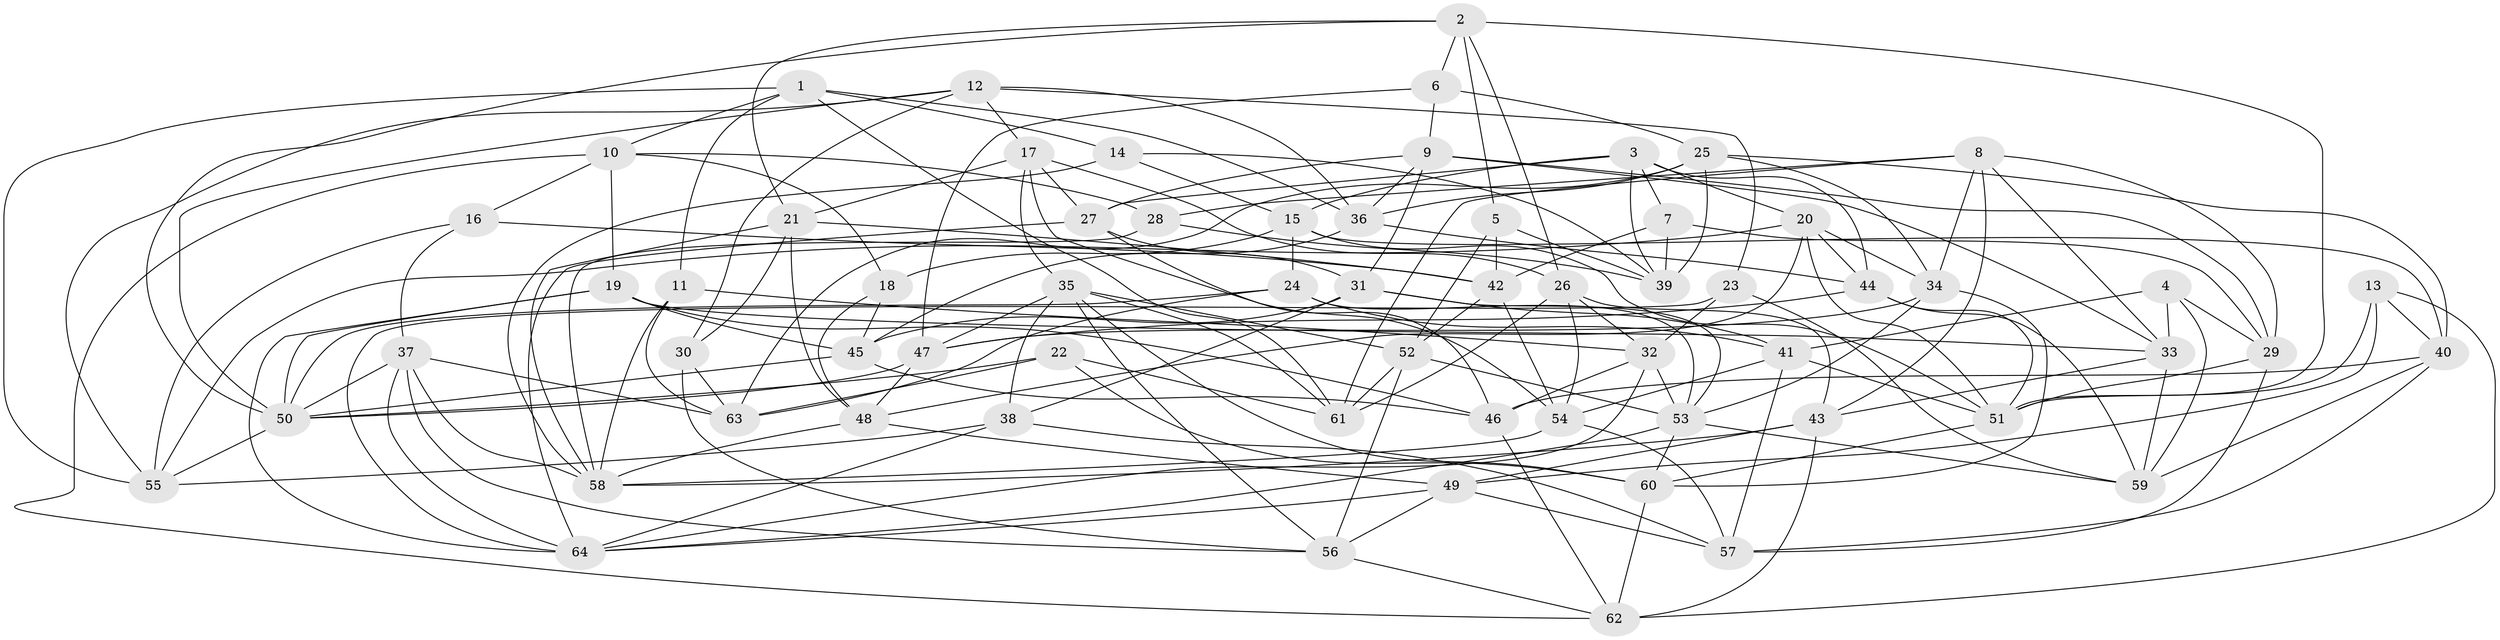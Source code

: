 // original degree distribution, {4: 1.0}
// Generated by graph-tools (version 1.1) at 2025/50/03/09/25 03:50:43]
// undirected, 64 vertices, 184 edges
graph export_dot {
graph [start="1"]
  node [color=gray90,style=filled];
  1;
  2;
  3;
  4;
  5;
  6;
  7;
  8;
  9;
  10;
  11;
  12;
  13;
  14;
  15;
  16;
  17;
  18;
  19;
  20;
  21;
  22;
  23;
  24;
  25;
  26;
  27;
  28;
  29;
  30;
  31;
  32;
  33;
  34;
  35;
  36;
  37;
  38;
  39;
  40;
  41;
  42;
  43;
  44;
  45;
  46;
  47;
  48;
  49;
  50;
  51;
  52;
  53;
  54;
  55;
  56;
  57;
  58;
  59;
  60;
  61;
  62;
  63;
  64;
  1 -- 10 [weight=1.0];
  1 -- 11 [weight=1.0];
  1 -- 14 [weight=1.0];
  1 -- 36 [weight=1.0];
  1 -- 55 [weight=1.0];
  1 -- 61 [weight=1.0];
  2 -- 5 [weight=1.0];
  2 -- 6 [weight=1.0];
  2 -- 21 [weight=1.0];
  2 -- 26 [weight=1.0];
  2 -- 50 [weight=1.0];
  2 -- 51 [weight=1.0];
  3 -- 7 [weight=1.0];
  3 -- 15 [weight=1.0];
  3 -- 20 [weight=1.0];
  3 -- 27 [weight=1.0];
  3 -- 39 [weight=1.0];
  3 -- 44 [weight=1.0];
  4 -- 29 [weight=1.0];
  4 -- 33 [weight=1.0];
  4 -- 41 [weight=1.0];
  4 -- 59 [weight=1.0];
  5 -- 39 [weight=1.0];
  5 -- 42 [weight=1.0];
  5 -- 52 [weight=1.0];
  6 -- 9 [weight=1.0];
  6 -- 25 [weight=1.0];
  6 -- 47 [weight=1.0];
  7 -- 29 [weight=1.0];
  7 -- 39 [weight=1.0];
  7 -- 42 [weight=1.0];
  8 -- 28 [weight=1.0];
  8 -- 29 [weight=1.0];
  8 -- 33 [weight=1.0];
  8 -- 34 [weight=1.0];
  8 -- 43 [weight=1.0];
  8 -- 61 [weight=1.0];
  9 -- 27 [weight=1.0];
  9 -- 29 [weight=1.0];
  9 -- 31 [weight=1.0];
  9 -- 33 [weight=1.0];
  9 -- 36 [weight=1.0];
  10 -- 16 [weight=1.0];
  10 -- 18 [weight=1.0];
  10 -- 19 [weight=1.0];
  10 -- 28 [weight=1.0];
  10 -- 62 [weight=1.0];
  11 -- 32 [weight=1.0];
  11 -- 58 [weight=1.0];
  11 -- 63 [weight=1.0];
  12 -- 17 [weight=1.0];
  12 -- 23 [weight=1.0];
  12 -- 30 [weight=1.0];
  12 -- 36 [weight=1.0];
  12 -- 50 [weight=1.0];
  12 -- 55 [weight=1.0];
  13 -- 40 [weight=1.0];
  13 -- 49 [weight=1.0];
  13 -- 51 [weight=1.0];
  13 -- 62 [weight=1.0];
  14 -- 15 [weight=1.0];
  14 -- 39 [weight=1.0];
  14 -- 58 [weight=1.0];
  15 -- 18 [weight=1.0];
  15 -- 24 [weight=1.0];
  15 -- 40 [weight=1.0];
  15 -- 51 [weight=1.0];
  16 -- 37 [weight=1.0];
  16 -- 42 [weight=1.0];
  16 -- 55 [weight=1.0];
  17 -- 21 [weight=1.0];
  17 -- 26 [weight=1.0];
  17 -- 27 [weight=1.0];
  17 -- 35 [weight=1.0];
  17 -- 54 [weight=1.0];
  18 -- 45 [weight=1.0];
  18 -- 48 [weight=1.0];
  19 -- 33 [weight=1.0];
  19 -- 45 [weight=1.0];
  19 -- 46 [weight=1.0];
  19 -- 50 [weight=1.0];
  19 -- 64 [weight=1.0];
  20 -- 34 [weight=1.0];
  20 -- 44 [weight=1.0];
  20 -- 48 [weight=1.0];
  20 -- 51 [weight=1.0];
  20 -- 55 [weight=1.0];
  21 -- 30 [weight=1.0];
  21 -- 42 [weight=1.0];
  21 -- 48 [weight=1.0];
  21 -- 58 [weight=1.0];
  22 -- 50 [weight=1.0];
  22 -- 60 [weight=1.0];
  22 -- 61 [weight=1.0];
  22 -- 63 [weight=1.0];
  23 -- 32 [weight=1.0];
  23 -- 59 [weight=1.0];
  23 -- 64 [weight=1.0];
  24 -- 41 [weight=1.0];
  24 -- 50 [weight=2.0];
  24 -- 53 [weight=1.0];
  24 -- 63 [weight=1.0];
  25 -- 34 [weight=1.0];
  25 -- 36 [weight=1.0];
  25 -- 39 [weight=1.0];
  25 -- 40 [weight=1.0];
  25 -- 63 [weight=1.0];
  26 -- 32 [weight=1.0];
  26 -- 43 [weight=1.0];
  26 -- 54 [weight=1.0];
  26 -- 61 [weight=1.0];
  27 -- 31 [weight=1.0];
  27 -- 46 [weight=1.0];
  27 -- 64 [weight=1.0];
  28 -- 39 [weight=1.0];
  28 -- 58 [weight=1.0];
  29 -- 51 [weight=1.0];
  29 -- 57 [weight=1.0];
  30 -- 56 [weight=1.0];
  30 -- 63 [weight=1.0];
  31 -- 38 [weight=1.0];
  31 -- 41 [weight=1.0];
  31 -- 45 [weight=1.0];
  31 -- 53 [weight=1.0];
  32 -- 46 [weight=1.0];
  32 -- 53 [weight=1.0];
  32 -- 64 [weight=1.0];
  33 -- 43 [weight=1.0];
  33 -- 59 [weight=1.0];
  34 -- 47 [weight=1.0];
  34 -- 53 [weight=1.0];
  34 -- 60 [weight=1.0];
  35 -- 38 [weight=2.0];
  35 -- 47 [weight=1.0];
  35 -- 52 [weight=1.0];
  35 -- 56 [weight=1.0];
  35 -- 60 [weight=1.0];
  35 -- 61 [weight=1.0];
  36 -- 44 [weight=1.0];
  36 -- 45 [weight=1.0];
  37 -- 50 [weight=1.0];
  37 -- 56 [weight=1.0];
  37 -- 58 [weight=1.0];
  37 -- 63 [weight=1.0];
  37 -- 64 [weight=1.0];
  38 -- 55 [weight=1.0];
  38 -- 57 [weight=1.0];
  38 -- 64 [weight=1.0];
  40 -- 46 [weight=1.0];
  40 -- 57 [weight=1.0];
  40 -- 59 [weight=1.0];
  41 -- 51 [weight=1.0];
  41 -- 54 [weight=1.0];
  41 -- 57 [weight=1.0];
  42 -- 52 [weight=1.0];
  42 -- 54 [weight=1.0];
  43 -- 49 [weight=1.0];
  43 -- 58 [weight=1.0];
  43 -- 62 [weight=1.0];
  44 -- 47 [weight=1.0];
  44 -- 51 [weight=1.0];
  44 -- 59 [weight=1.0];
  45 -- 46 [weight=1.0];
  45 -- 50 [weight=1.0];
  46 -- 62 [weight=1.0];
  47 -- 48 [weight=1.0];
  47 -- 50 [weight=1.0];
  48 -- 49 [weight=1.0];
  48 -- 58 [weight=1.0];
  49 -- 56 [weight=1.0];
  49 -- 57 [weight=1.0];
  49 -- 64 [weight=1.0];
  50 -- 55 [weight=1.0];
  51 -- 60 [weight=1.0];
  52 -- 53 [weight=1.0];
  52 -- 56 [weight=1.0];
  52 -- 61 [weight=1.0];
  53 -- 59 [weight=1.0];
  53 -- 60 [weight=1.0];
  53 -- 64 [weight=1.0];
  54 -- 57 [weight=1.0];
  54 -- 58 [weight=1.0];
  56 -- 62 [weight=1.0];
  60 -- 62 [weight=1.0];
}
